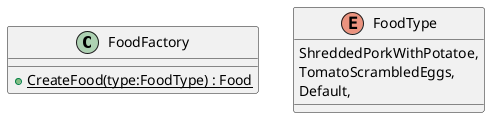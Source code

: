 @startuml
class FoodFactory {
    + {static} CreateFood(type:FoodType) : Food
}
enum FoodType {
    ShreddedPorkWithPotatoe,
    TomatoScrambledEggs,
    Default,
}
@enduml
